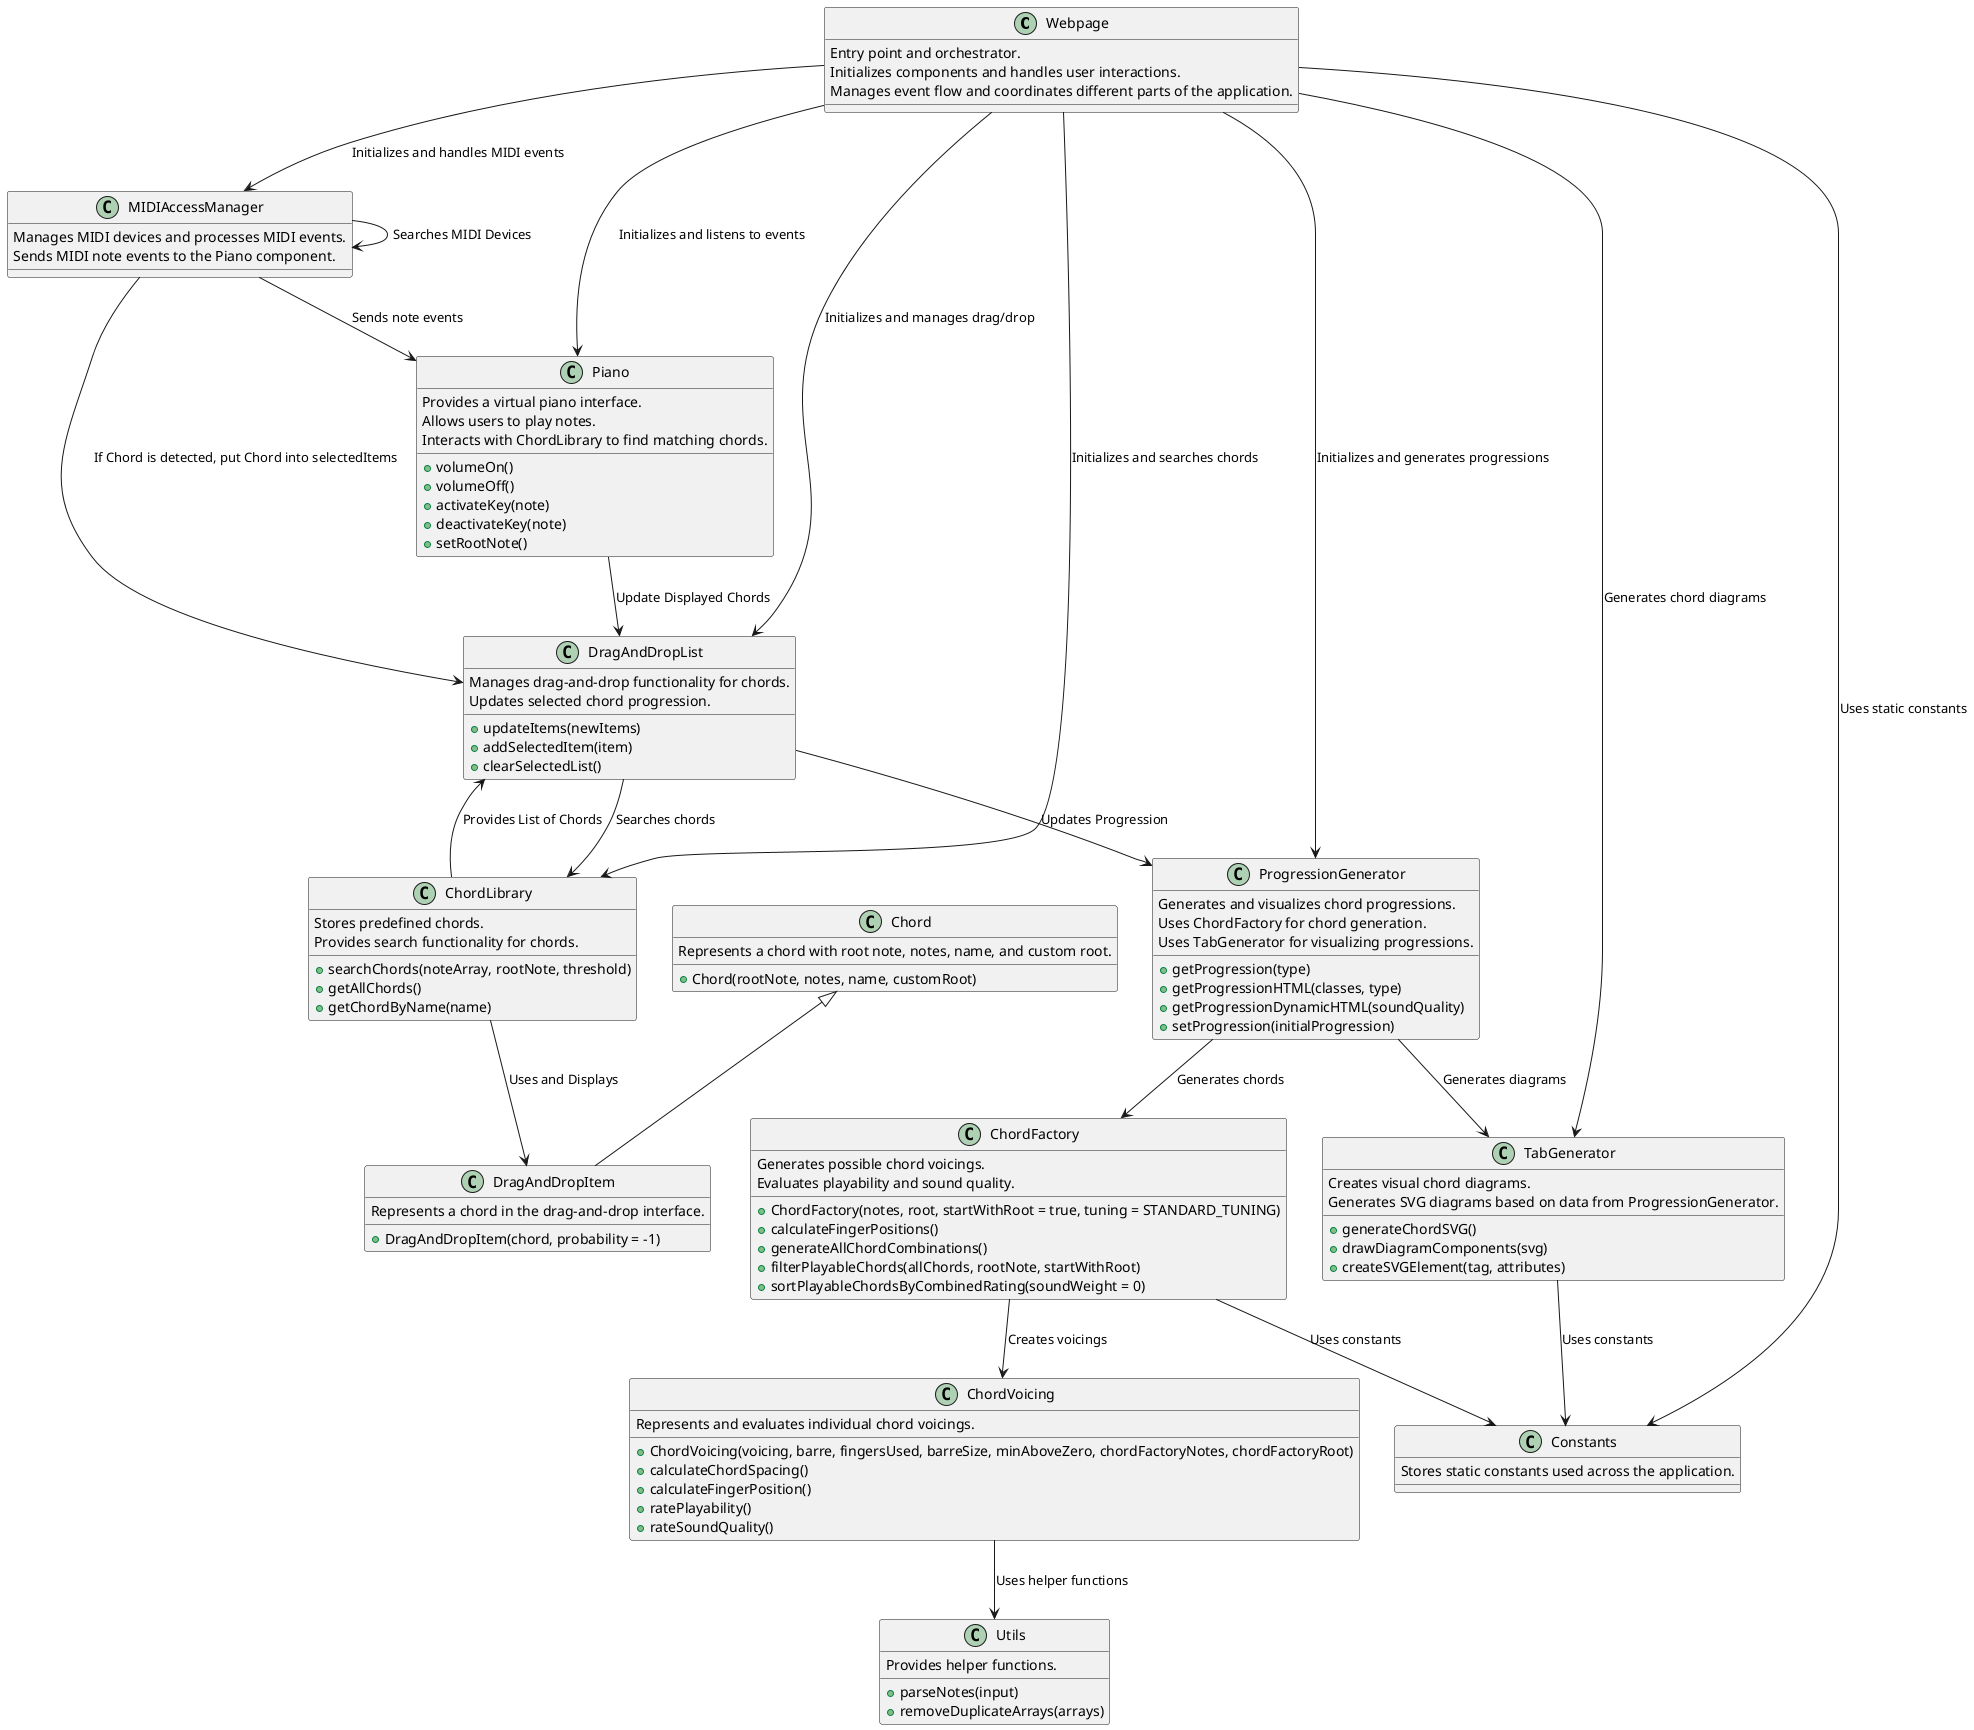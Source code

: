 @startuml
!define DOMElement class

' Entry Point
class "Webpage" {
  Entry point and orchestrator.
  Initializes components and handles user interactions.
  Manages event flow and coordinates different parts of the application.
}

' MIDI Event Handler
class MIDIAccessManager {
  Manages MIDI devices and processes MIDI events.
  Sends MIDI note events to the Piano component.
}

' Virtual Piano
class Piano {
  Provides a virtual piano interface.
  Allows users to play notes.
  Interacts with ChordLibrary to find matching chords.
  +volumeOn()
  +volumeOff()
  +activateKey(note)
  +deactivateKey(note)
  +setRootNote()
}

' Chord Repository
class ChordLibrary {
  Stores predefined chords.
  Provides search functionality for chords.
  +searchChords(noteArray, rootNote, threshold)
  +getAllChords()
  +getChordByName(name)
}

' User Interaction Manager
class DragAndDropList {
  Manages drag-and-drop functionality for chords.
  Updates selected chord progression.
  +updateItems(newItems)
  +addSelectedItem(item)
  +clearSelectedList()
}

' Chord Progression Generator
class ProgressionGenerator {
  Generates and visualizes chord progressions.
  Uses ChordFactory for chord generation.
  Uses TabGenerator for visualizing progressions.
  +getProgression(type)
  +getProgressionHTML(classes, type)
  +getProgressionDynamicHTML(soundQuality)
  +setProgression(initialProgression)
}

' Diagram Creator
class TabGenerator {
  Creates visual chord diagrams.
  Generates SVG diagrams based on data from ProgressionGenerator.
  +generateChordSVG()
  +drawDiagramComponents(svg)
  +createSVGElement(tag, attributes)
}

' Chord Representation
class Chord {
  Represents a chord with root note, notes, name, and custom root.
  +Chord(rootNote, notes, name, customRoot)
}

' Drag-and-Drop Item
class DragAndDropItem extends Chord {
  Represents a chord in the drag-and-drop interface.
  +DragAndDropItem(chord, probability = -1)
}

' Chord Generation and Evaluation
class ChordFactory {
  Generates possible chord voicings.
  Evaluates playability and sound quality.
  +ChordFactory(notes, root, startWithRoot = true, tuning = STANDARD_TUNING)
  +calculateFingerPositions()
  +generateAllChordCombinations()
  +filterPlayableChords(allChords, rootNote, startWithRoot)
  +sortPlayableChordsByCombinedRating(soundWeight = 0)
}

' Chord Voicing Representation
class ChordVoicing {
  Represents and evaluates individual chord voicings.
  +ChordVoicing(voicing, barre, fingersUsed, barreSize, minAboveZero, chordFactoryNotes, chordFactoryRoot)
  +calculateChordSpacing()
  +calculateFingerPosition()
  +ratePlayability()
  +rateSoundQuality()
}

' Utilities and Constants
class Utils {
  Provides helper functions.
  +parseNotes(input)
  +removeDuplicateArrays(arrays)
}

class Constants {
  Stores static constants used across the application.
}

' Dependencies and Interactions
"Webpage" --> Piano : "Initializes and listens to events"
"Webpage" --> MIDIAccessManager : "Initializes and handles MIDI events"
"Webpage" --> ChordLibrary : "Initializes and searches chords"
"Webpage" --> DragAndDropList : "Initializes and manages drag/drop"
"Webpage" --> ProgressionGenerator : "Initializes and generates progressions"
"Webpage" --> TabGenerator : "Generates chord diagrams"
"Webpage" --> Constants : "Uses static constants"

MIDIAccessManager --> Piano : "Sends note events"
MIDIAccessManager --> MIDIAccessManager : "Searches MIDI Devices"
MIDIAccessManager --> DragAndDropList : "If Chord is detected, put Chord into selectedItems"
Piano --> DragAndDropList: "Update Displayed Chords"
ProgressionGenerator --> ChordFactory : "Generates chords"
ProgressionGenerator --> TabGenerator : "Generates diagrams"
ChordFactory --> ChordVoicing : "Creates voicings"

DragAndDropList --> ProgressionGenerator : "Updates Progression"

ChordLibrary --> DragAndDropList: "Provides List of Chords"
ChordLibrary --> DragAndDropItem : "Uses and Displays"
ChordVoicing --> Utils : "Uses helper functions"
ChordFactory --> Constants : "Uses constants"
TabGenerator --> Constants : "Uses constants"



DragAndDropList --> ChordLibrary : "Searches chords"
@enduml
